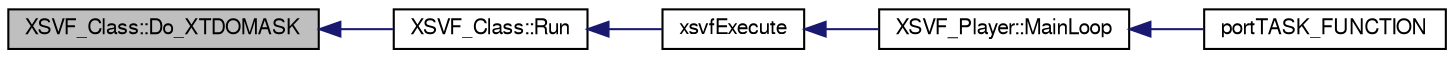 digraph G
{
  bgcolor="transparent";
  edge [fontname="FreeSans",fontsize=10,labelfontname="FreeSans",labelfontsize=10];
  node [fontname="FreeSans",fontsize=10,shape=record];
  rankdir=LR;
  Node1 [label="XSVF_Class::Do_XTDOMASK",height=0.2,width=0.4,color="black", fillcolor="grey75", style="filled" fontcolor="black"];
  Node1 -> Node2 [dir=back,color="midnightblue",fontsize=10,style="solid",fontname="FreeSans"];
  Node2 [label="XSVF_Class::Run",height=0.2,width=0.4,color="black",URL="$class_x_s_v_f___class.html#12ccef01bf5a47d54aa357204c0e4636"];
  Node2 -> Node3 [dir=back,color="midnightblue",fontsize=10,style="solid",fontname="FreeSans"];
  Node3 [label="xsvfExecute",height=0.2,width=0.4,color="black",URL="$sam7xpud_8hpp.html#d4776d8f8f33635f5042de6b07c849f6"];
  Node3 -> Node4 [dir=back,color="midnightblue",fontsize=10,style="solid",fontname="FreeSans"];
  Node4 [label="XSVF_Player::MainLoop",height=0.2,width=0.4,color="black",URL="$class_x_s_v_f___player.html#7c68cab8bc1c8d4a40a5a14c7e389a9d"];
  Node4 -> Node5 [dir=back,color="midnightblue",fontsize=10,style="solid",fontname="FreeSans"];
  Node5 [label="portTASK_FUNCTION",height=0.2,width=0.4,color="black",URL="$xsvf_task_8cpp.html#0c8ad39baa20f104db774662d3dcdb35"];
}
